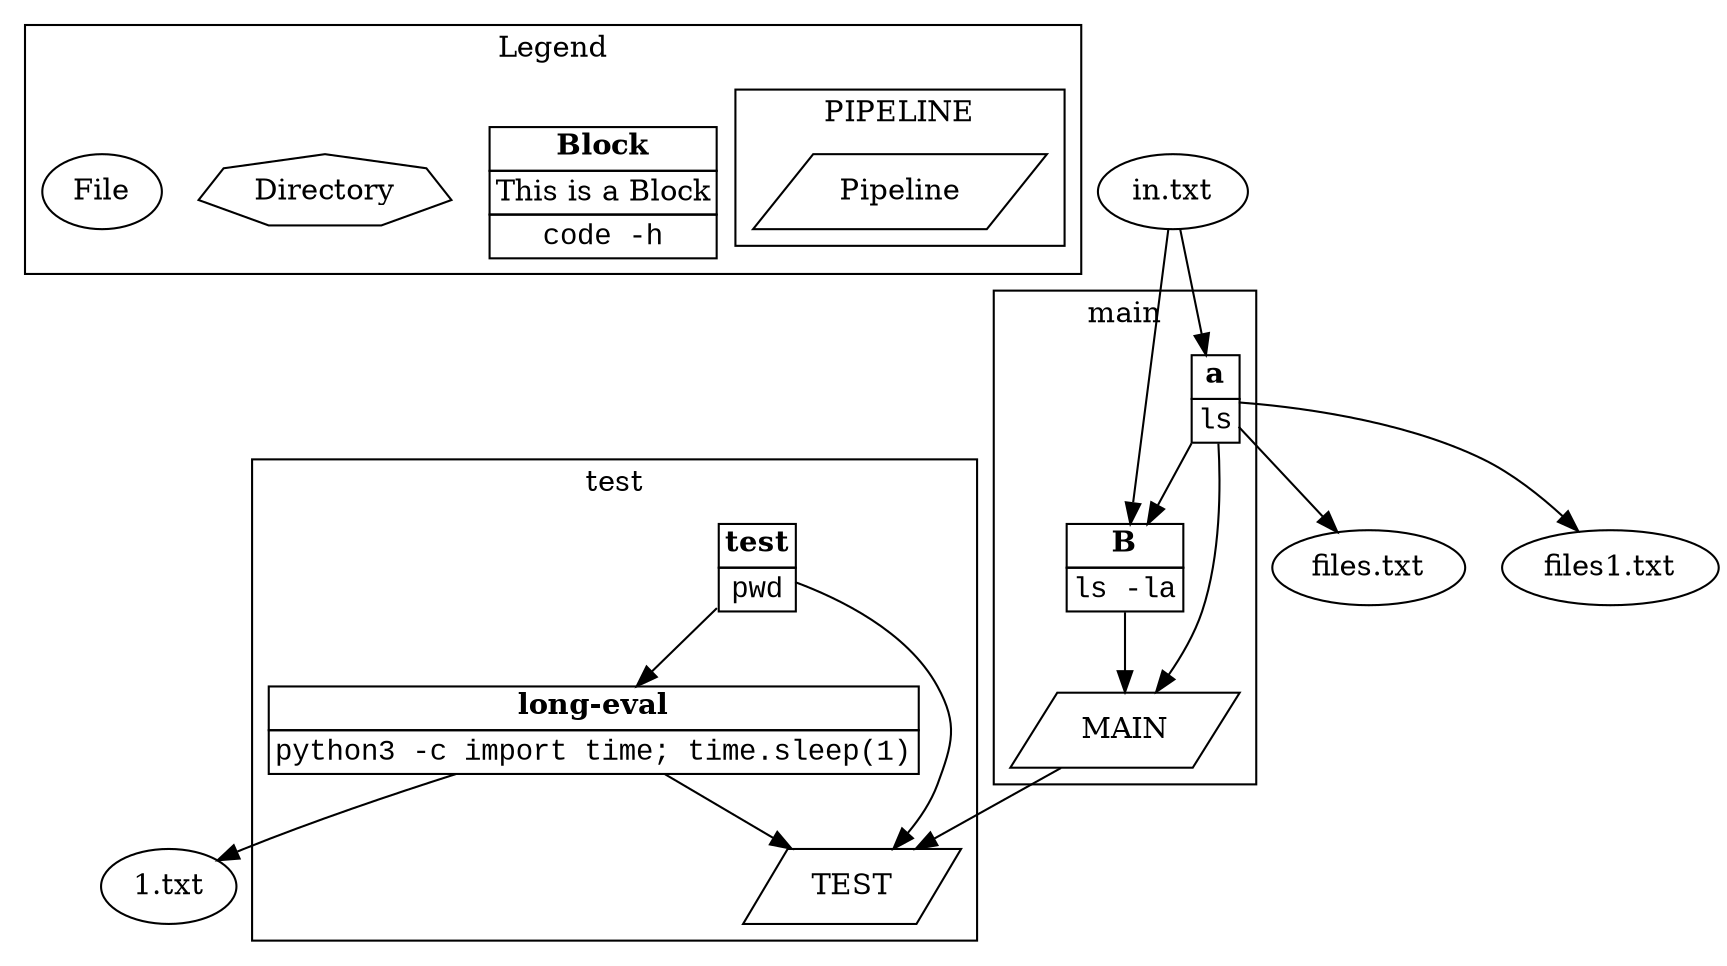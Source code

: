 digraph  {
	subgraph cluster_s2 {
		ID = "cluster_s2";
		subgraph cluster_s0 {
			ID = "cluster_s0";
			label="PIPELINE";
			n13[label="Pipeline",shape="parallelogram"];
			
		}label="Legend";
		n14[label=<<table border="0" cellborder="1" cellspacing="0"><tr><td><b>Block</b></td></tr><tr><td>This is a Block</td></tr><tr><td><font face="Courier New, Courier, monospace">code -h</font></td></tr></table>>,shape="plain"];
		n12[label="Directory",shape="septagon"];
		n11[label="File",shape="oval"];
		
	}subgraph cluster_s0 {
		ID = "cluster_s0";
		label="main";
		n2[label=<<table border="0" cellborder="1" cellspacing="0"><tr><td><b>B</b></td></tr><tr><td><font face="Courier New, Courier, monospace">ls -la</font></td></tr></table>>,shape="plain"];
		n3[label=<<table border="0" cellborder="1" cellspacing="0"><tr><td><b>a</b></td></tr><tr><td><font face="Courier New, Courier, monospace">ls</font></td></tr></table>>,shape="plain"];
		n1[label="MAIN",shape="parallelogram"];
		
	}subgraph cluster_s1 {
		ID = "cluster_s1";
		label="test";
		n6[label=<<table border="0" cellborder="1" cellspacing="0"><tr><td><b>long-eval</b></td></tr><tr><td><font face="Courier New, Courier, monospace">python3 -c import time; time.sleep(1)</font></td></tr></table>>,shape="plain"];
		n5[label=<<table border="0" cellborder="1" cellspacing="0"><tr><td><b>test</b></td></tr><tr><td><font face="Courier New, Courier, monospace">pwd</font></td></tr></table>>,shape="plain"];
		n4[label="TEST",shape="parallelogram"];
		
	}
	n10[label="1.txt",shape="oval"];
	n8[label="files.txt",shape="oval"];
	n9[label="files1.txt",shape="oval"];
	n7[label="in.txt",shape="oval"];
	n2->n1;
	n3->n2;
	n3->n8;
	n3->n9;
	n3->n1;
	n6->n10;
	n6->n4;
	n5->n6;
	n5->n4;
	n7->n2;
	n7->n3;
	n1->n4;
	
}